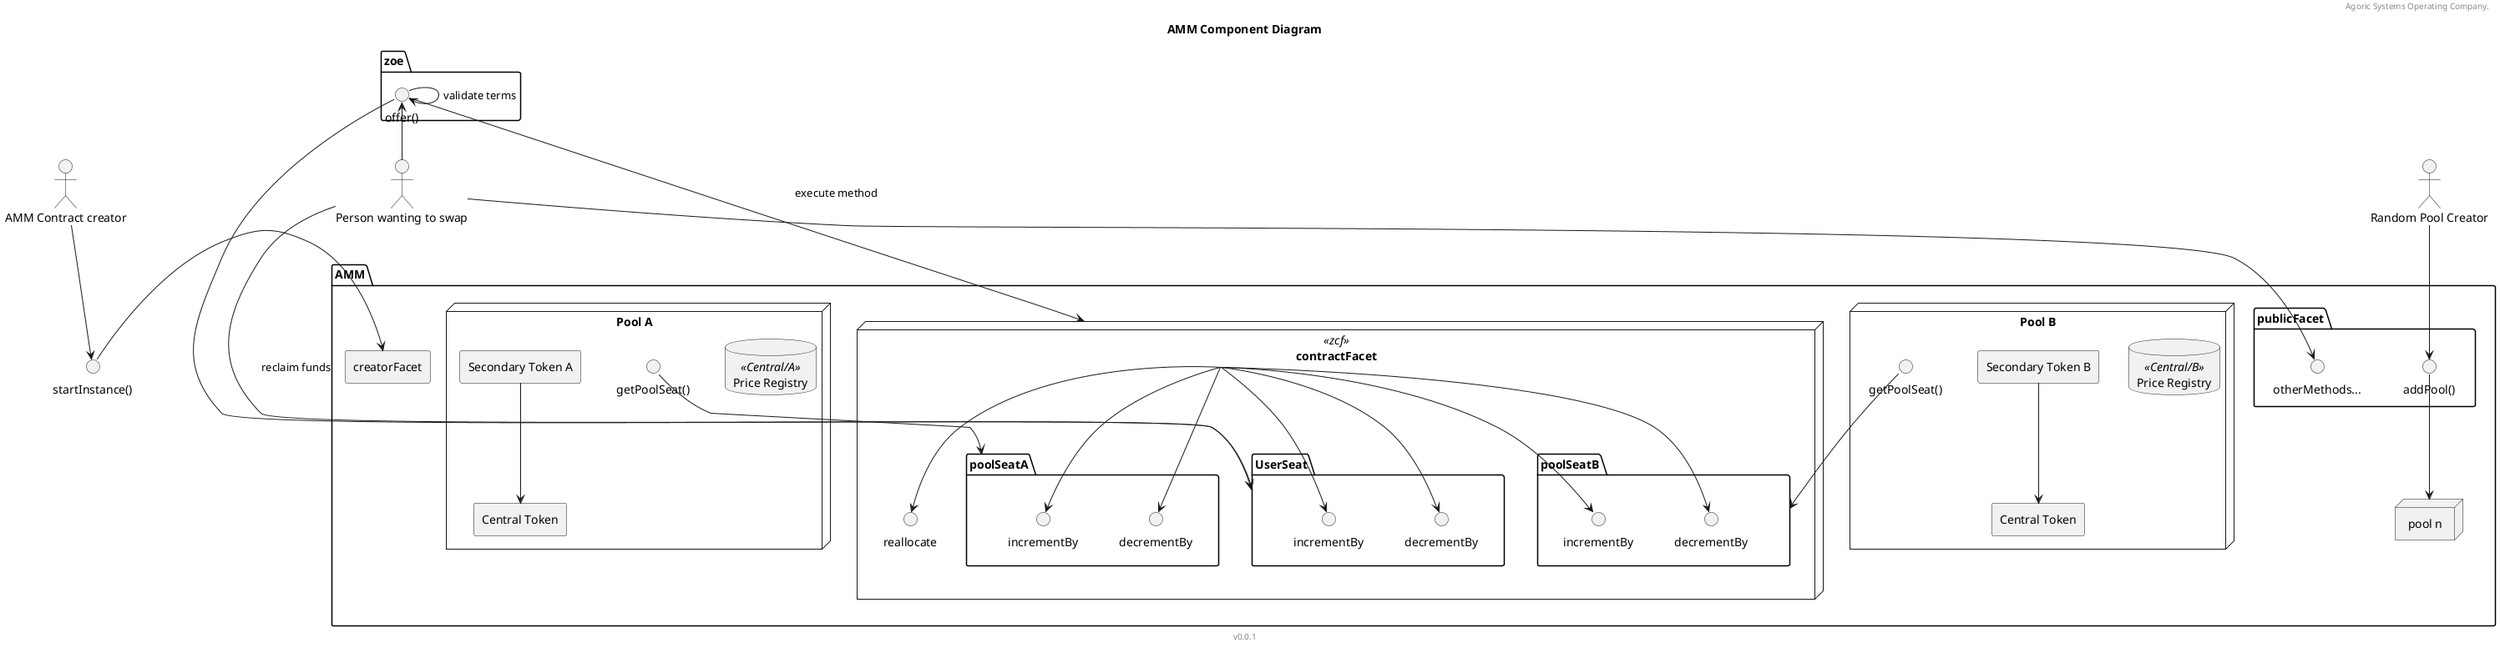 @startuml
'https://plantuml.com/component-diagram
header Agoric Systems Operating Company.
footer v0.0.1
title AMM Component Diagram

skinparam componentStyle rectangle
skinparam defaultTextAlignment center

actor "AMM Contract creator" as cc1
actor "Random Pool Creator" as cc2
actor "Person wanting to swap" as cc3
interface "startInstance()" as si0
package "zoe" as zoe {
    interface "offer()" as offer
}

package "AMM" {
    [creatorFacet] as cf0
    node contractFacet <<zcf>> as conf1 {
        package "poolSeatA" as pa1 {
           interface "incrementBy" as pa1i1
           interface "decrementBy" as pa1i2
        }

        package "poolSeatB" as pa2 {
            interface "incrementBy" as pa2i1
            interface "decrementBy" as pa2i2
        }
        package "UserSeat" as use {
            interface "incrementBy" as usi1
            interface "decrementBy" as usi2
        }

        interface "reallocate" as reall

    }
    package "publicFacet" as pf0 {
        interface "addPool()" as ap
        interface "otherMethods..." as om
    }

    si0 -> cf0


    node "Pool B" as poolb {
        [Central Token] as ct2
        database "Price Registry" <<Central/B>> as pr2
        [Secondary Token B]
        [Secondary Token B] --> ct2
        interface "getPoolSeat()" as gps2
    }

    node "Pool A" as poola {
        [Central Token] as ct1
        database "Price Registry" <<Central/A>> as pr1
        [Secondary Token A]
        [Secondary Token A] --> ct1
        interface "getPoolSeat()" as gps1
    }

    node "pool n" as pooln {
    }

    ap -d-> pooln

    offer --> conf1: execute method

    gps1 -d-> pa1
    gps2 -d-> pa2
    conf1 --> pa1i1
    conf1 --> pa1i2
    conf1 --> pa2i1
    conf1 --> pa2i2
    conf1 --> usi1
    conf1 --> usi2
    conf1 --> reall
}

cc1 --> si0
cc2 --> ap
cc3 -u-> offer
offer -> offer: validate terms

offer -> use
cc3 --r-> use: reclaim funds
cc3 --> om
@enduml